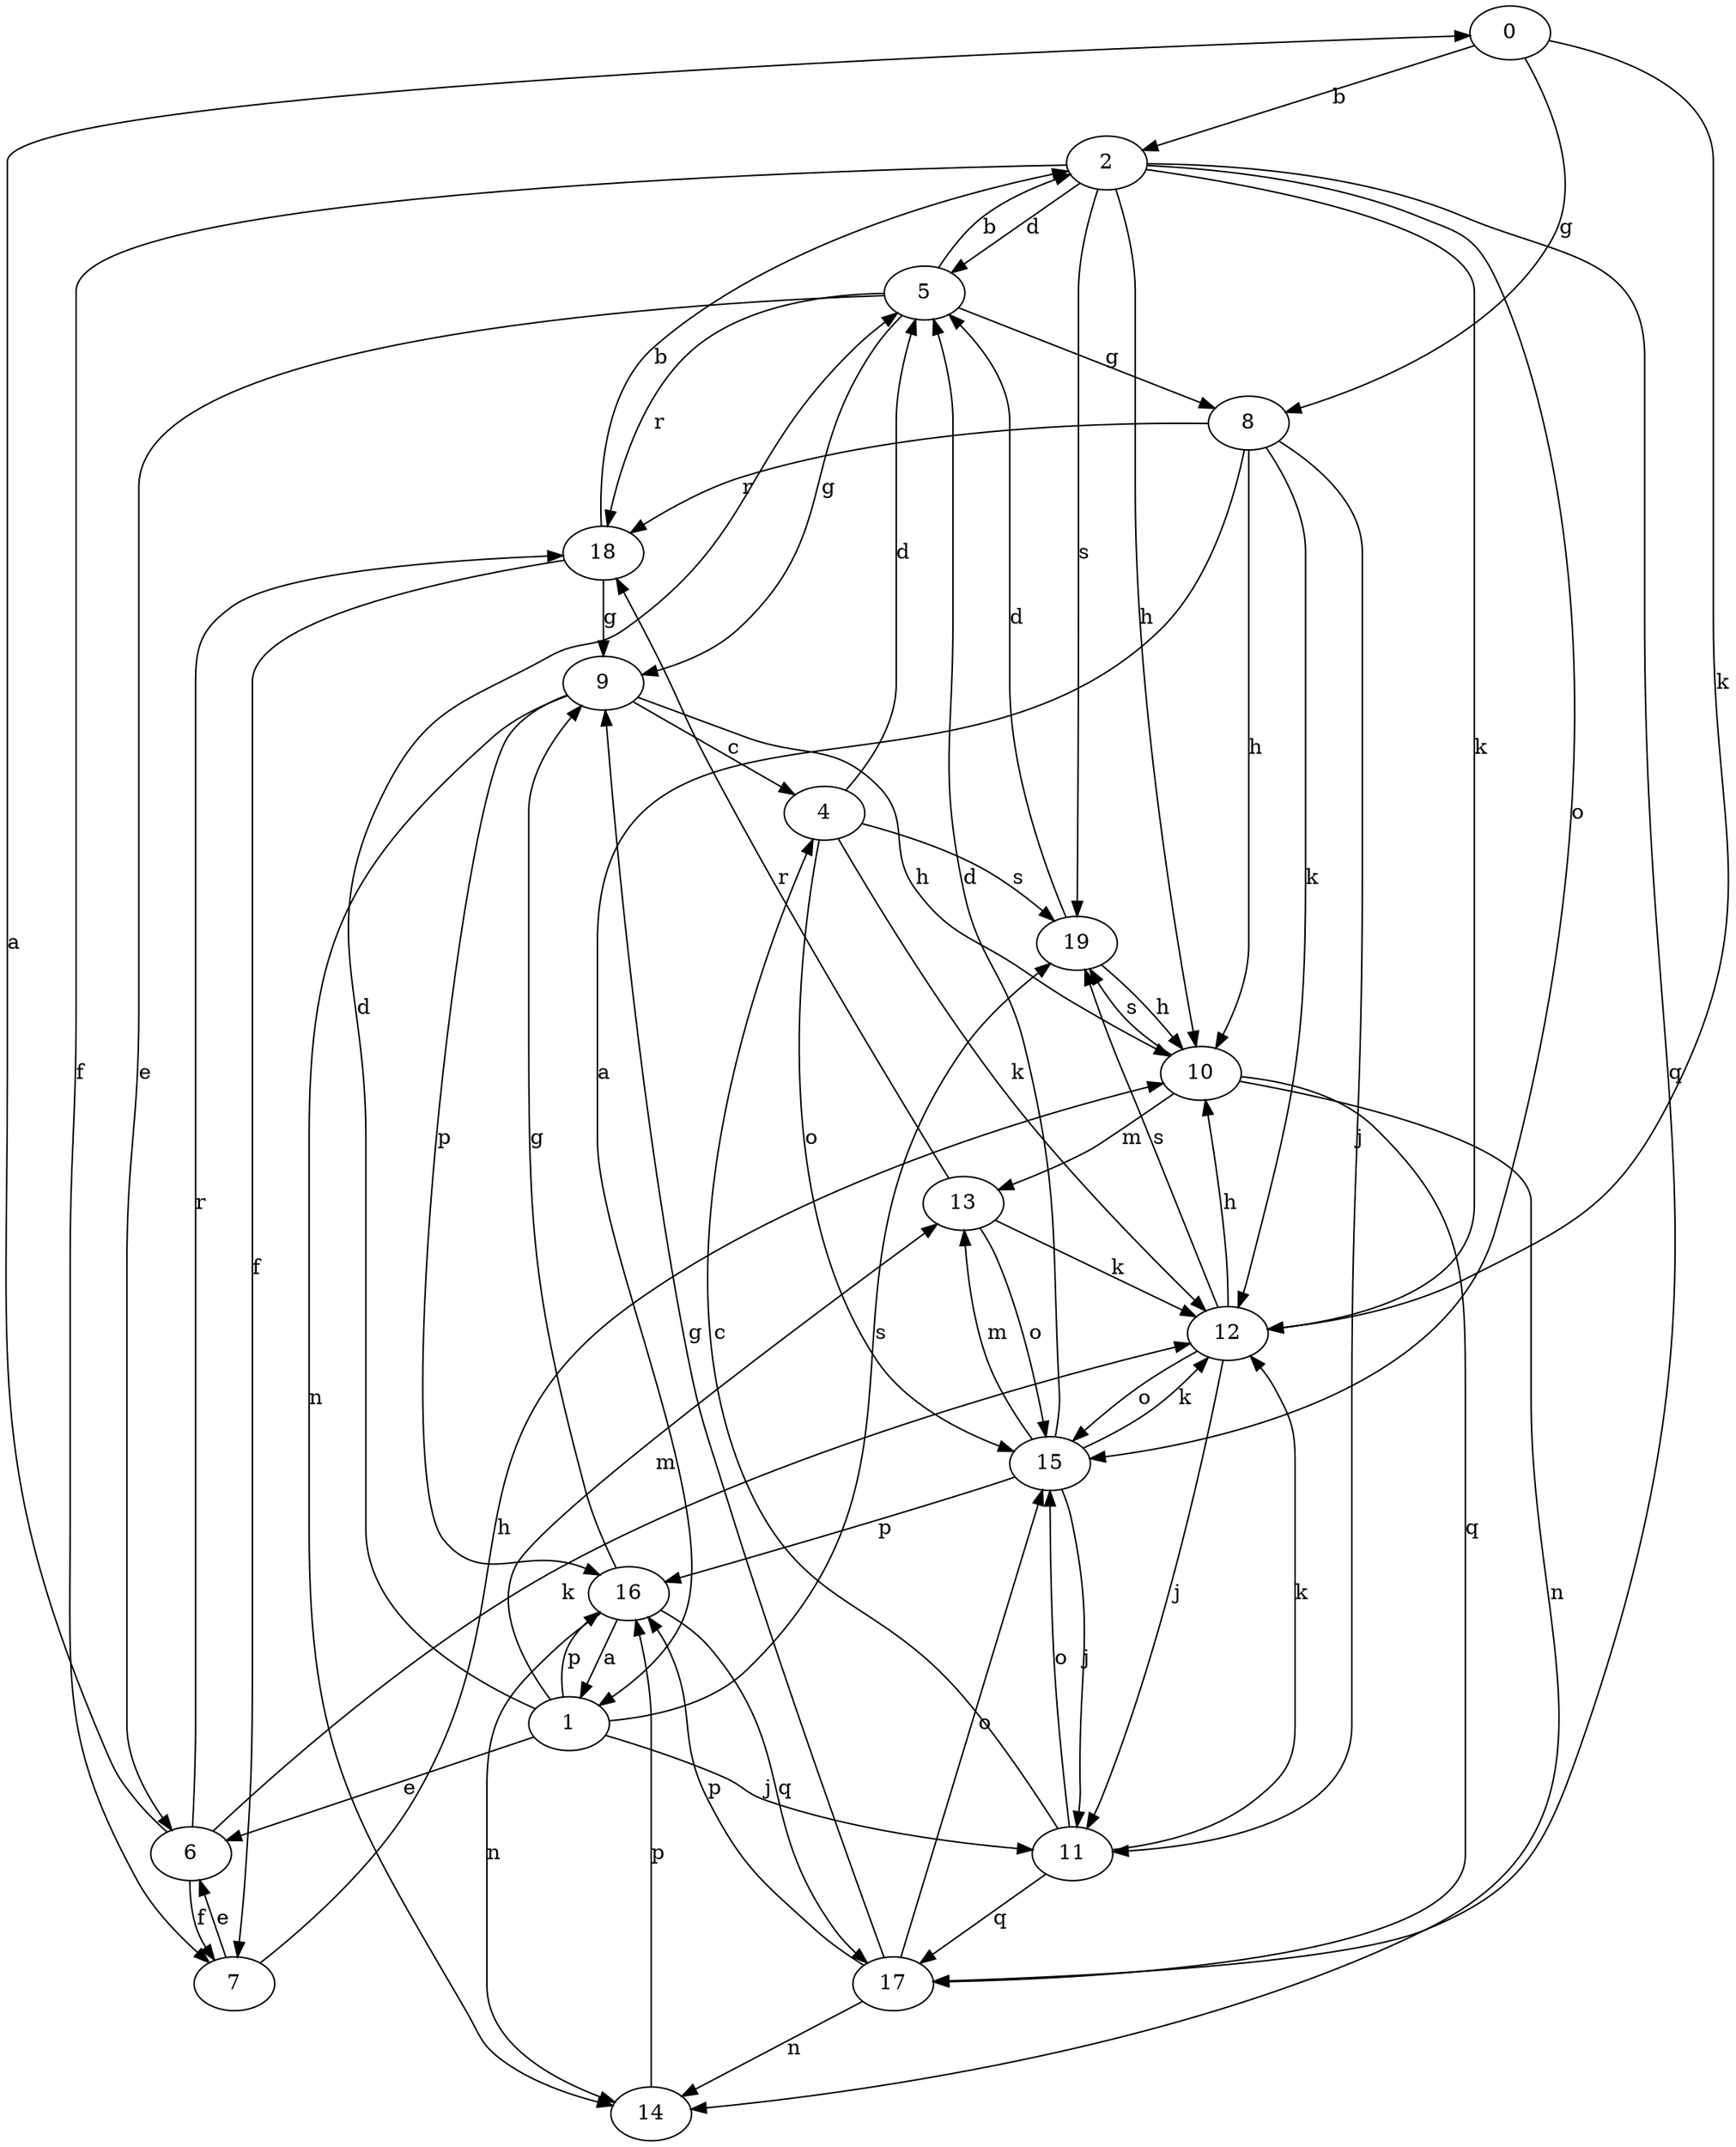 strict digraph  {
0;
1;
2;
4;
5;
6;
7;
8;
9;
10;
11;
12;
13;
14;
15;
16;
17;
18;
19;
0 -> 2  [label=b];
0 -> 8  [label=g];
0 -> 12  [label=k];
1 -> 5  [label=d];
1 -> 6  [label=e];
1 -> 11  [label=j];
1 -> 13  [label=m];
1 -> 16  [label=p];
1 -> 19  [label=s];
2 -> 5  [label=d];
2 -> 7  [label=f];
2 -> 10  [label=h];
2 -> 12  [label=k];
2 -> 15  [label=o];
2 -> 17  [label=q];
2 -> 19  [label=s];
4 -> 5  [label=d];
4 -> 12  [label=k];
4 -> 15  [label=o];
4 -> 19  [label=s];
5 -> 2  [label=b];
5 -> 6  [label=e];
5 -> 8  [label=g];
5 -> 9  [label=g];
5 -> 18  [label=r];
6 -> 0  [label=a];
6 -> 7  [label=f];
6 -> 12  [label=k];
6 -> 18  [label=r];
7 -> 6  [label=e];
7 -> 10  [label=h];
8 -> 1  [label=a];
8 -> 10  [label=h];
8 -> 11  [label=j];
8 -> 12  [label=k];
8 -> 18  [label=r];
9 -> 4  [label=c];
9 -> 10  [label=h];
9 -> 14  [label=n];
9 -> 16  [label=p];
10 -> 13  [label=m];
10 -> 14  [label=n];
10 -> 17  [label=q];
10 -> 19  [label=s];
11 -> 4  [label=c];
11 -> 12  [label=k];
11 -> 15  [label=o];
11 -> 17  [label=q];
12 -> 10  [label=h];
12 -> 11  [label=j];
12 -> 15  [label=o];
12 -> 19  [label=s];
13 -> 12  [label=k];
13 -> 15  [label=o];
13 -> 18  [label=r];
14 -> 16  [label=p];
15 -> 5  [label=d];
15 -> 11  [label=j];
15 -> 12  [label=k];
15 -> 13  [label=m];
15 -> 16  [label=p];
16 -> 1  [label=a];
16 -> 9  [label=g];
16 -> 14  [label=n];
16 -> 17  [label=q];
17 -> 9  [label=g];
17 -> 14  [label=n];
17 -> 15  [label=o];
17 -> 16  [label=p];
18 -> 2  [label=b];
18 -> 7  [label=f];
18 -> 9  [label=g];
19 -> 5  [label=d];
19 -> 10  [label=h];
}
